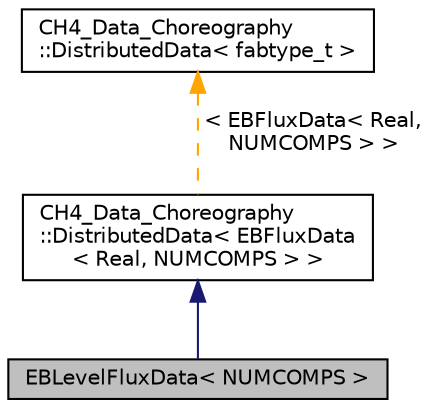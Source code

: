 digraph "EBLevelFluxData&lt; NUMCOMPS &gt;"
{
  edge [fontname="Helvetica",fontsize="10",labelfontname="Helvetica",labelfontsize="10"];
  node [fontname="Helvetica",fontsize="10",shape=record];
  Node0 [label="EBLevelFluxData\< NUMCOMPS \>",height=0.2,width=0.4,color="black", fillcolor="grey75", style="filled", fontcolor="black"];
  Node1 -> Node0 [dir="back",color="midnightblue",fontsize="10",style="solid",fontname="Helvetica"];
  Node1 [label="CH4_Data_Choreography\l::DistributedData\< EBFluxData\l\< Real, NUMCOMPS \> \>",height=0.2,width=0.4,color="black", fillcolor="white", style="filled",URL="$classCH4__Data__Choreography_1_1DistributedData.html"];
  Node2 -> Node1 [dir="back",color="orange",fontsize="10",style="dashed",label=" \< EBFluxData\< Real,\l NUMCOMPS \> \>" ,fontname="Helvetica"];
  Node2 [label="CH4_Data_Choreography\l::DistributedData\< fabtype_t \>",height=0.2,width=0.4,color="black", fillcolor="white", style="filled",URL="$classCH4__Data__Choreography_1_1DistributedData.html"];
}
